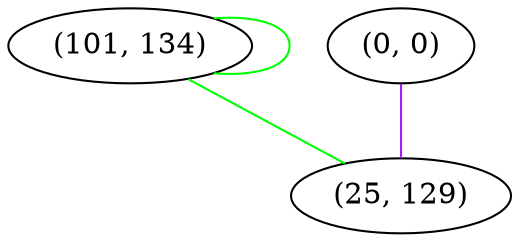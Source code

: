 graph "" {
"(101, 134)";
"(0, 0)";
"(25, 129)";
"(101, 134)" -- "(101, 134)"  [color=green, key=0, weight=2];
"(101, 134)" -- "(25, 129)"  [color=green, key=0, weight=2];
"(0, 0)" -- "(25, 129)"  [color=purple, key=0, weight=4];
}

